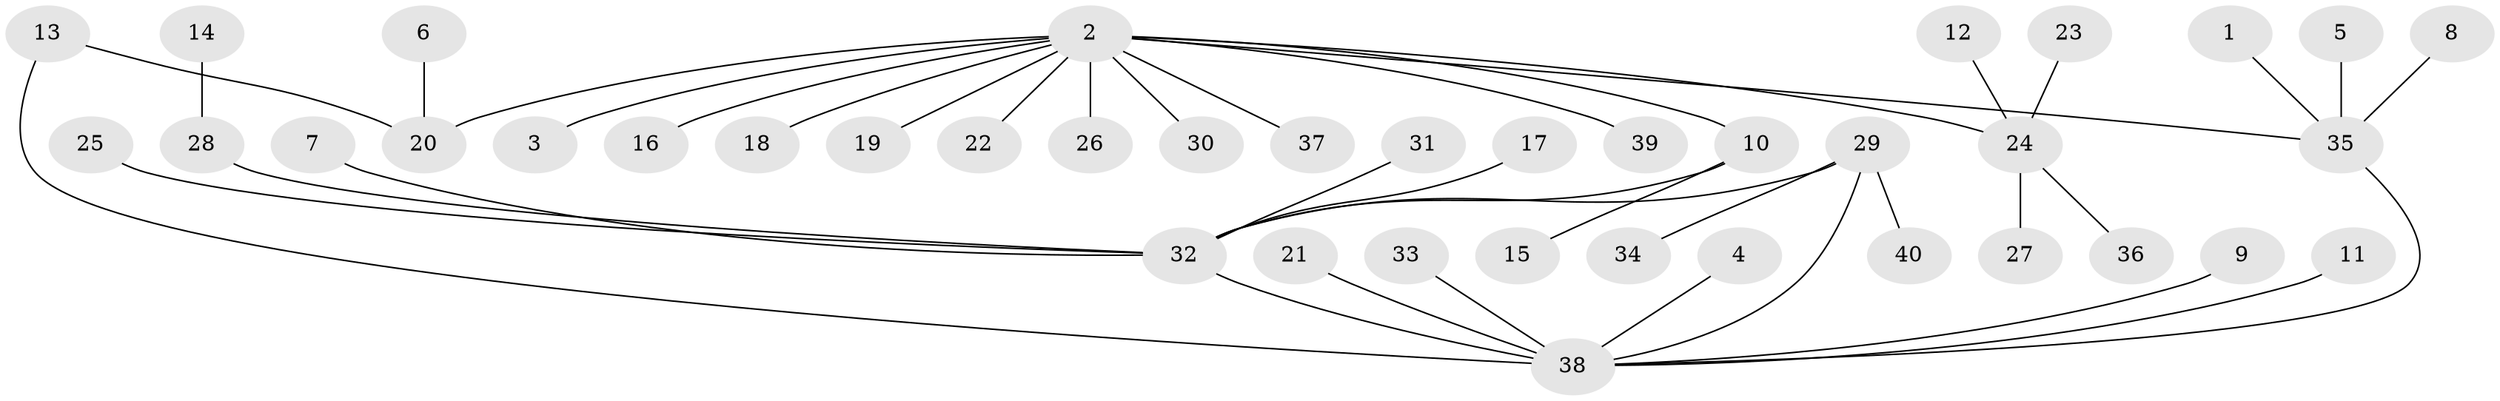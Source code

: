 // original degree distribution, {7: 0.0375, 9: 0.0125, 1: 0.6125, 3: 0.075, 4: 0.0375, 11: 0.0125, 2: 0.1875, 6: 0.0125, 10: 0.0125}
// Generated by graph-tools (version 1.1) at 2025/26/03/09/25 03:26:07]
// undirected, 40 vertices, 42 edges
graph export_dot {
graph [start="1"]
  node [color=gray90,style=filled];
  1;
  2;
  3;
  4;
  5;
  6;
  7;
  8;
  9;
  10;
  11;
  12;
  13;
  14;
  15;
  16;
  17;
  18;
  19;
  20;
  21;
  22;
  23;
  24;
  25;
  26;
  27;
  28;
  29;
  30;
  31;
  32;
  33;
  34;
  35;
  36;
  37;
  38;
  39;
  40;
  1 -- 35 [weight=1.0];
  2 -- 3 [weight=1.0];
  2 -- 10 [weight=1.0];
  2 -- 16 [weight=1.0];
  2 -- 18 [weight=1.0];
  2 -- 19 [weight=1.0];
  2 -- 20 [weight=1.0];
  2 -- 22 [weight=1.0];
  2 -- 24 [weight=1.0];
  2 -- 26 [weight=1.0];
  2 -- 30 [weight=1.0];
  2 -- 35 [weight=1.0];
  2 -- 37 [weight=1.0];
  2 -- 39 [weight=1.0];
  4 -- 38 [weight=1.0];
  5 -- 35 [weight=1.0];
  6 -- 20 [weight=1.0];
  7 -- 32 [weight=1.0];
  8 -- 35 [weight=1.0];
  9 -- 38 [weight=1.0];
  10 -- 15 [weight=1.0];
  10 -- 32 [weight=1.0];
  11 -- 38 [weight=1.0];
  12 -- 24 [weight=1.0];
  13 -- 20 [weight=1.0];
  13 -- 38 [weight=1.0];
  14 -- 28 [weight=1.0];
  17 -- 32 [weight=1.0];
  21 -- 38 [weight=1.0];
  23 -- 24 [weight=1.0];
  24 -- 27 [weight=1.0];
  24 -- 36 [weight=1.0];
  25 -- 32 [weight=1.0];
  28 -- 32 [weight=1.0];
  29 -- 32 [weight=1.0];
  29 -- 34 [weight=1.0];
  29 -- 38 [weight=1.0];
  29 -- 40 [weight=1.0];
  31 -- 32 [weight=1.0];
  32 -- 38 [weight=2.0];
  33 -- 38 [weight=1.0];
  35 -- 38 [weight=1.0];
}
